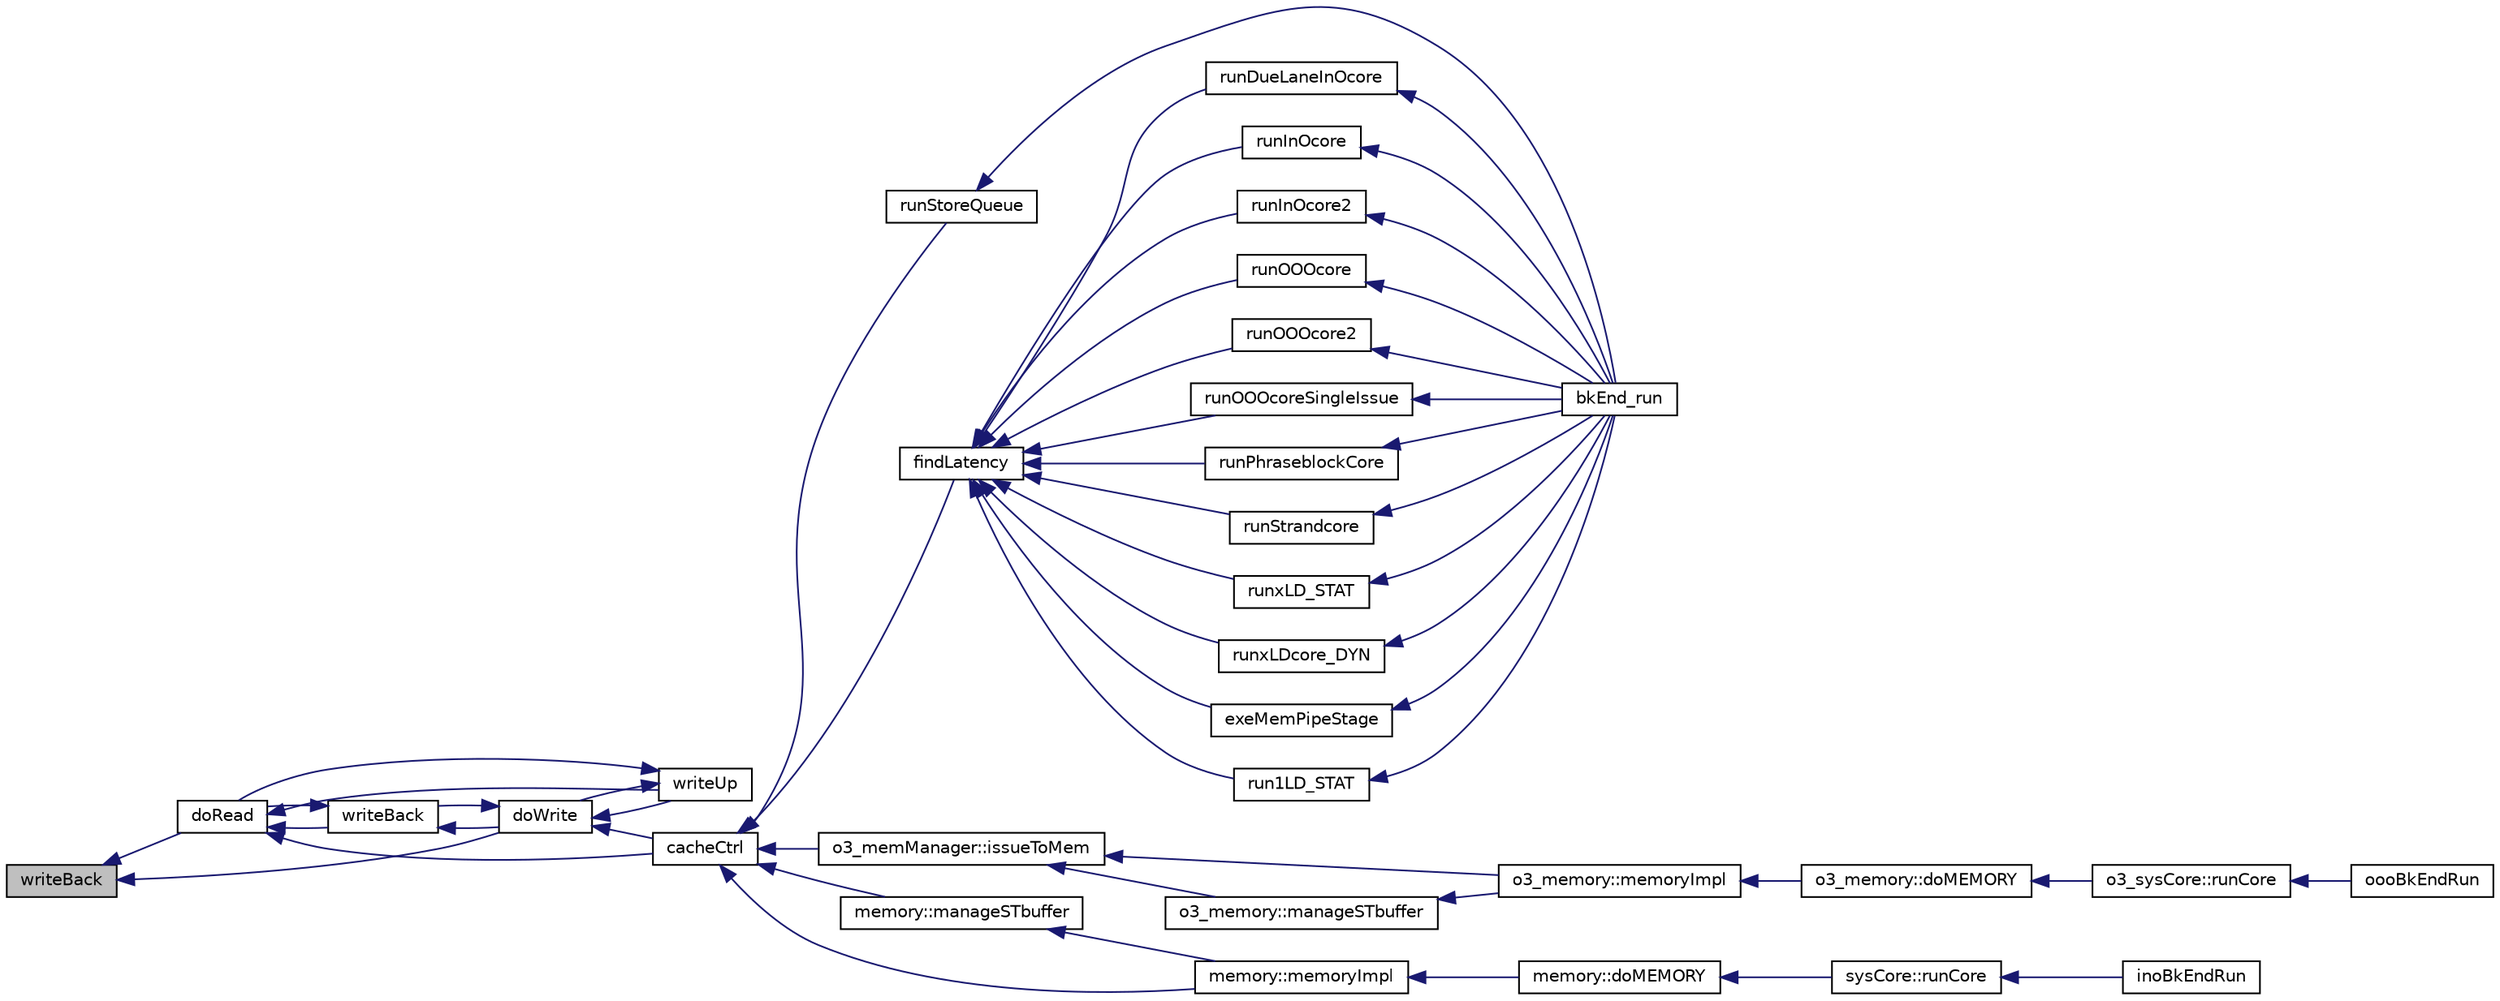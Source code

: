digraph G
{
  edge [fontname="Helvetica",fontsize="10",labelfontname="Helvetica",labelfontsize="10"];
  node [fontname="Helvetica",fontsize="10",shape=record];
  rankdir=LR;
  Node1 [label="writeBack",height=0.2,width=0.4,color="black", fillcolor="grey75", style="filled" fontcolor="black"];
  Node1 -> Node2 [dir=back,color="midnightblue",fontsize="10",style="solid",fontname="Helvetica"];
  Node2 [label="doRead",height=0.2,width=0.4,color="black", fillcolor="white", style="filled",URL="$cacheCtrl_8h.html#aca22aa31c1e2231d94dea96de677955a"];
  Node2 -> Node3 [dir=back,color="midnightblue",fontsize="10",style="solid",fontname="Helvetica"];
  Node3 [label="cacheCtrl",height=0.2,width=0.4,color="black", fillcolor="white", style="filled",URL="$cacheCtrl_8h.html#a647b95d4a9cb0f09d95d2adfaf25e1d7"];
  Node3 -> Node4 [dir=back,color="midnightblue",fontsize="10",style="solid",fontname="Helvetica"];
  Node4 [label="findLatency",height=0.2,width=0.4,color="black", fillcolor="white", style="filled",URL="$bkEnd_8cpp.html#a425e040d7cdd063c48e543f19d61d29e"];
  Node4 -> Node5 [dir=back,color="midnightblue",fontsize="10",style="solid",fontname="Helvetica"];
  Node5 [label="exeMemPipeStage",height=0.2,width=0.4,color="black", fillcolor="white", style="filled",URL="$bkEnd_8cpp.html#a184a478d12000544a380c7aa50a9894d"];
  Node5 -> Node6 [dir=back,color="midnightblue",fontsize="10",style="solid",fontname="Helvetica"];
  Node6 [label="bkEnd_run",height=0.2,width=0.4,color="black", fillcolor="white", style="filled",URL="$bkEnd_8h.html#a0de885ce07273f37e162ecb0e63ec95d"];
  Node4 -> Node7 [dir=back,color="midnightblue",fontsize="10",style="solid",fontname="Helvetica"];
  Node7 [label="run1LD_STAT",height=0.2,width=0.4,color="black", fillcolor="white", style="filled",URL="$bkEnd_8cpp.html#a97c39e40275c8b88452f484247c641e6"];
  Node7 -> Node6 [dir=back,color="midnightblue",fontsize="10",style="solid",fontname="Helvetica"];
  Node4 -> Node8 [dir=back,color="midnightblue",fontsize="10",style="solid",fontname="Helvetica"];
  Node8 [label="runDueLaneInOcore",height=0.2,width=0.4,color="black", fillcolor="white", style="filled",URL="$bkEnd_8cpp.html#ace2244168da67b24c25de5eeb8e324e7"];
  Node8 -> Node6 [dir=back,color="midnightblue",fontsize="10",style="solid",fontname="Helvetica"];
  Node4 -> Node9 [dir=back,color="midnightblue",fontsize="10",style="solid",fontname="Helvetica"];
  Node9 [label="runInOcore",height=0.2,width=0.4,color="black", fillcolor="white", style="filled",URL="$bkEnd_8cpp.html#a08f23b53db9ac916db6ee3b82c8a80a9"];
  Node9 -> Node6 [dir=back,color="midnightblue",fontsize="10",style="solid",fontname="Helvetica"];
  Node4 -> Node10 [dir=back,color="midnightblue",fontsize="10",style="solid",fontname="Helvetica"];
  Node10 [label="runInOcore2",height=0.2,width=0.4,color="black", fillcolor="white", style="filled",URL="$bkEnd_8cpp.html#ac12de6e25fc3f32a278fbc174b77bcf8"];
  Node10 -> Node6 [dir=back,color="midnightblue",fontsize="10",style="solid",fontname="Helvetica"];
  Node4 -> Node11 [dir=back,color="midnightblue",fontsize="10",style="solid",fontname="Helvetica"];
  Node11 [label="runOOOcore",height=0.2,width=0.4,color="black", fillcolor="white", style="filled",URL="$bkEnd_8cpp.html#a0048e706dd30cad67418041c870d1850"];
  Node11 -> Node6 [dir=back,color="midnightblue",fontsize="10",style="solid",fontname="Helvetica"];
  Node4 -> Node12 [dir=back,color="midnightblue",fontsize="10",style="solid",fontname="Helvetica"];
  Node12 [label="runOOOcore2",height=0.2,width=0.4,color="black", fillcolor="white", style="filled",URL="$bkEnd_8cpp.html#a1e86a57f718ccc5c785cb2f69e4eb150"];
  Node12 -> Node6 [dir=back,color="midnightblue",fontsize="10",style="solid",fontname="Helvetica"];
  Node4 -> Node13 [dir=back,color="midnightblue",fontsize="10",style="solid",fontname="Helvetica"];
  Node13 [label="runOOOcoreSingleIssue",height=0.2,width=0.4,color="black", fillcolor="white", style="filled",URL="$bkEnd_8cpp.html#a10447d26aeb9ab403590f64c71683174"];
  Node13 -> Node6 [dir=back,color="midnightblue",fontsize="10",style="solid",fontname="Helvetica"];
  Node4 -> Node14 [dir=back,color="midnightblue",fontsize="10",style="solid",fontname="Helvetica"];
  Node14 [label="runPhraseblockCore",height=0.2,width=0.4,color="black", fillcolor="white", style="filled",URL="$bkEnd_8cpp.html#a6ce7251cbd93290a7c6774649b96b166"];
  Node14 -> Node6 [dir=back,color="midnightblue",fontsize="10",style="solid",fontname="Helvetica"];
  Node4 -> Node15 [dir=back,color="midnightblue",fontsize="10",style="solid",fontname="Helvetica"];
  Node15 [label="runStrandcore",height=0.2,width=0.4,color="black", fillcolor="white", style="filled",URL="$bkEnd_8cpp.html#a72051851d4c12247aaab4ed481b9c2d1"];
  Node15 -> Node6 [dir=back,color="midnightblue",fontsize="10",style="solid",fontname="Helvetica"];
  Node4 -> Node16 [dir=back,color="midnightblue",fontsize="10",style="solid",fontname="Helvetica"];
  Node16 [label="runxLD_STAT",height=0.2,width=0.4,color="black", fillcolor="white", style="filled",URL="$bkEnd_8cpp.html#a63d6bd6a56d403ccb003d08d98681a3b"];
  Node16 -> Node6 [dir=back,color="midnightblue",fontsize="10",style="solid",fontname="Helvetica"];
  Node4 -> Node17 [dir=back,color="midnightblue",fontsize="10",style="solid",fontname="Helvetica"];
  Node17 [label="runxLDcore_DYN",height=0.2,width=0.4,color="black", fillcolor="white", style="filled",URL="$bkEnd_8cpp.html#a00dd14f5dbcba28599ade0a3d5c47091"];
  Node17 -> Node6 [dir=back,color="midnightblue",fontsize="10",style="solid",fontname="Helvetica"];
  Node3 -> Node18 [dir=back,color="midnightblue",fontsize="10",style="solid",fontname="Helvetica"];
  Node18 [label="o3_memManager::issueToMem",height=0.2,width=0.4,color="black", fillcolor="white", style="filled",URL="$classo3__memManager.html#a9e44a6173a6b099fa6e7644960aac5cf"];
  Node18 -> Node19 [dir=back,color="midnightblue",fontsize="10",style="solid",fontname="Helvetica"];
  Node19 [label="o3_memory::manageSTbuffer",height=0.2,width=0.4,color="black", fillcolor="white", style="filled",URL="$classo3__memory.html#a91a7367c72346b355709afddef9296bf"];
  Node19 -> Node20 [dir=back,color="midnightblue",fontsize="10",style="solid",fontname="Helvetica"];
  Node20 [label="o3_memory::memoryImpl",height=0.2,width=0.4,color="black", fillcolor="white", style="filled",URL="$classo3__memory.html#ad44b31e95afd6e63f85401be8e58318d"];
  Node20 -> Node21 [dir=back,color="midnightblue",fontsize="10",style="solid",fontname="Helvetica"];
  Node21 [label="o3_memory::doMEMORY",height=0.2,width=0.4,color="black", fillcolor="white", style="filled",URL="$classo3__memory.html#a14fb30065edbb1758d0e4c9ac3f92433"];
  Node21 -> Node22 [dir=back,color="midnightblue",fontsize="10",style="solid",fontname="Helvetica"];
  Node22 [label="o3_sysCore::runCore",height=0.2,width=0.4,color="black", fillcolor="white", style="filled",URL="$classo3__sysCore.html#ab97edaa7f8ea74d7315b71d7d03a736c"];
  Node22 -> Node23 [dir=back,color="midnightblue",fontsize="10",style="solid",fontname="Helvetica"];
  Node23 [label="oooBkEndRun",height=0.2,width=0.4,color="black", fillcolor="white", style="filled",URL="$oooBkEnd_8h.html#aaa2cf7fe88073cf54894d48f17271d93"];
  Node18 -> Node20 [dir=back,color="midnightblue",fontsize="10",style="solid",fontname="Helvetica"];
  Node3 -> Node24 [dir=back,color="midnightblue",fontsize="10",style="solid",fontname="Helvetica"];
  Node24 [label="memory::manageSTbuffer",height=0.2,width=0.4,color="black", fillcolor="white", style="filled",URL="$classmemory.html#a43b452151bf034cd654a711b21078097"];
  Node24 -> Node25 [dir=back,color="midnightblue",fontsize="10",style="solid",fontname="Helvetica"];
  Node25 [label="memory::memoryImpl",height=0.2,width=0.4,color="black", fillcolor="white", style="filled",URL="$classmemory.html#a3c2b4025c057acb762cc6630f324d3dc"];
  Node25 -> Node26 [dir=back,color="midnightblue",fontsize="10",style="solid",fontname="Helvetica"];
  Node26 [label="memory::doMEMORY",height=0.2,width=0.4,color="black", fillcolor="white", style="filled",URL="$classmemory.html#ae667b5ac087faff10a52913146d6b627"];
  Node26 -> Node27 [dir=back,color="midnightblue",fontsize="10",style="solid",fontname="Helvetica"];
  Node27 [label="sysCore::runCore",height=0.2,width=0.4,color="black", fillcolor="white", style="filled",URL="$classsysCore.html#a329e1539dcc7da668fb0d6237368922f"];
  Node27 -> Node28 [dir=back,color="midnightblue",fontsize="10",style="solid",fontname="Helvetica"];
  Node28 [label="inoBkEndRun",height=0.2,width=0.4,color="black", fillcolor="white", style="filled",URL="$inoBkEnd_8h.html#a7f7897adf2514facd31db95c4b90314d"];
  Node3 -> Node25 [dir=back,color="midnightblue",fontsize="10",style="solid",fontname="Helvetica"];
  Node3 -> Node29 [dir=back,color="midnightblue",fontsize="10",style="solid",fontname="Helvetica"];
  Node29 [label="runStoreQueue",height=0.2,width=0.4,color="black", fillcolor="white", style="filled",URL="$bkEnd_8cpp.html#aeb3bb6faa3048d5856d06e6205cc3248"];
  Node29 -> Node6 [dir=back,color="midnightblue",fontsize="10",style="solid",fontname="Helvetica"];
  Node2 -> Node30 [dir=back,color="midnightblue",fontsize="10",style="solid",fontname="Helvetica"];
  Node30 [label="writeBack",height=0.2,width=0.4,color="black", fillcolor="white", style="filled",URL="$cacheCtrl_8h.html#a3c95fb18f45bc2704ececadb8e7a3200"];
  Node30 -> Node2 [dir=back,color="midnightblue",fontsize="10",style="solid",fontname="Helvetica"];
  Node30 -> Node31 [dir=back,color="midnightblue",fontsize="10",style="solid",fontname="Helvetica"];
  Node31 [label="doWrite",height=0.2,width=0.4,color="black", fillcolor="white", style="filled",URL="$cacheCtrl_8h.html#a940d1bcbe86e71d64bd1eede69d55324"];
  Node31 -> Node3 [dir=back,color="midnightblue",fontsize="10",style="solid",fontname="Helvetica"];
  Node31 -> Node30 [dir=back,color="midnightblue",fontsize="10",style="solid",fontname="Helvetica"];
  Node31 -> Node32 [dir=back,color="midnightblue",fontsize="10",style="solid",fontname="Helvetica"];
  Node32 [label="writeUp",height=0.2,width=0.4,color="black", fillcolor="white", style="filled",URL="$cacheCtrl_8cpp.html#a2b7fac6feef0a70c72a45d493088b270"];
  Node32 -> Node2 [dir=back,color="midnightblue",fontsize="10",style="solid",fontname="Helvetica"];
  Node32 -> Node31 [dir=back,color="midnightblue",fontsize="10",style="solid",fontname="Helvetica"];
  Node2 -> Node32 [dir=back,color="midnightblue",fontsize="10",style="solid",fontname="Helvetica"];
  Node1 -> Node31 [dir=back,color="midnightblue",fontsize="10",style="solid",fontname="Helvetica"];
}
